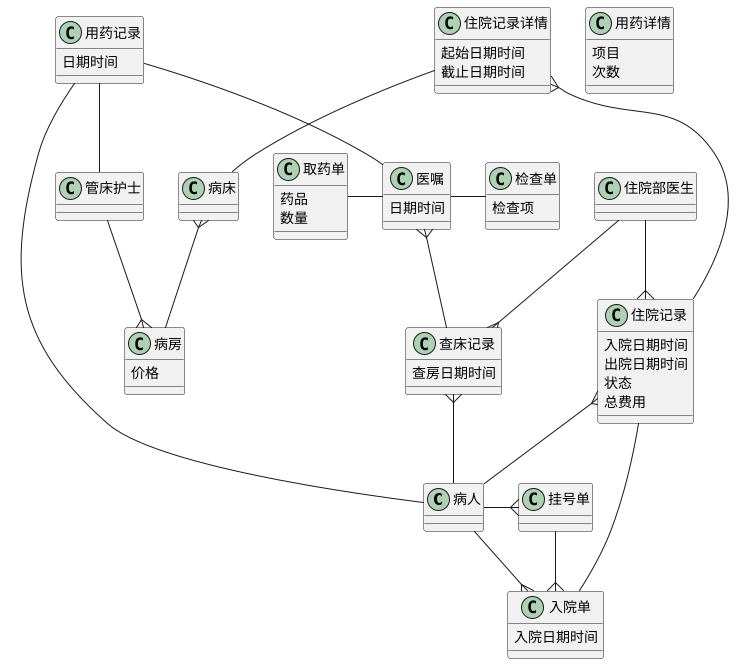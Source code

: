 @startuml

class 病人 {
}

class 挂号单 {
}
挂号单 }-l- 病人

class 入院单 {
    入院日期时间
}

入院单 }-up- 挂号单
入院单 }-up- 病人

class 病房 {
    价格
}

class 病床 {
}

病床 }-- 病房

class 管床护士 {
}

管床护士 --{ 病房

class 住院记录 {
    入院日期时间
    出院日期时间
    状态
    总费用
}
住院记录 -- 入院单
住院记录 }-- 病人

class 住院记录详情 {
    起始日期时间
    截止日期时间
}

住院记录详情 }-r- 住院记录
住院记录详情 -- 病床

class 住院部医生 {
}
住院部医生 --{ 住院记录

class 查床记录 {
    查房日期时间
}
查床记录 }-l- 住院部医生
查床记录 }-- 病人

'取药单、检查单
class 医嘱 {
    日期时间
}
class 检查单 {
    检查项
}
class 取药单 {
    药品
    数量
}
医嘱 }-- 查床记录
医嘱 -l- 取药单
医嘱 -r- 检查单

class 用药记录 {
    日期时间
}

用药记录 -- 管床护士
用药记录 -- 病人
用药记录 -- 医嘱

class 用药详情 {
    项目
    次数
}

@enduml


